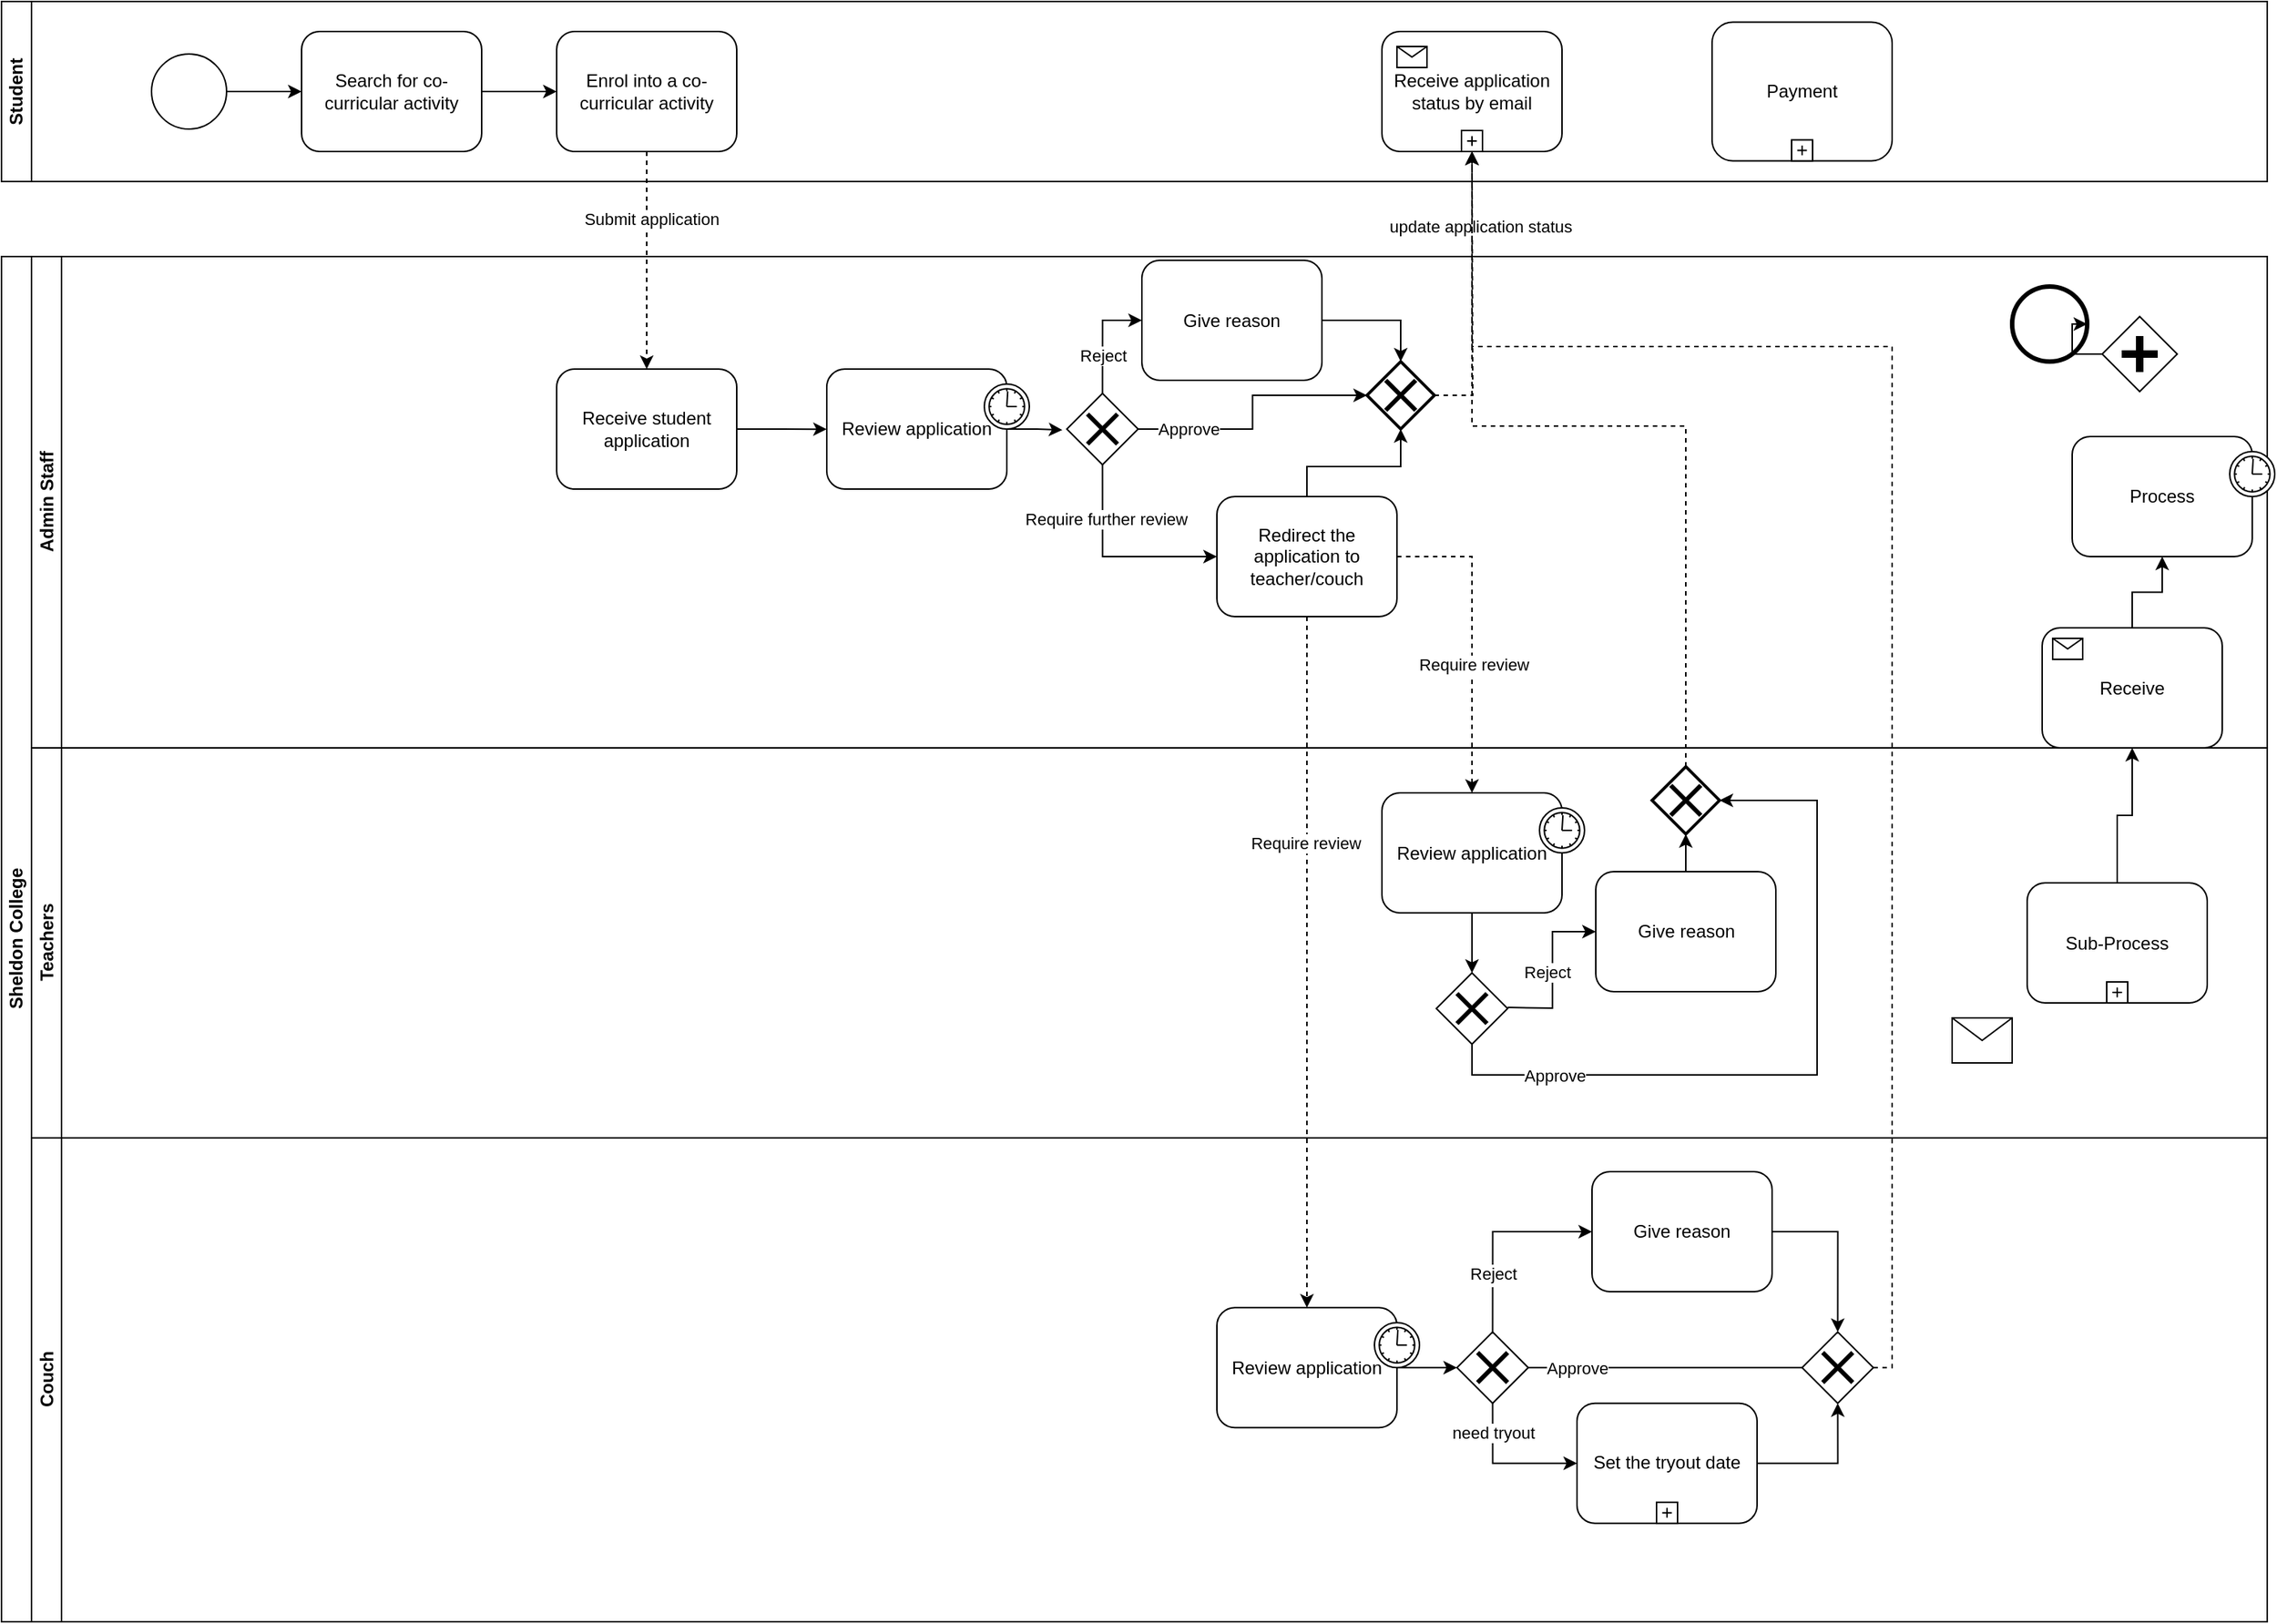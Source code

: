 <mxfile version="22.0.4" type="github">
  <diagram name="Page-1" id="2a216829-ef6e-dabb-86c1-c78162f3ba2b">
    <mxGraphModel dx="441" dy="241" grid="1" gridSize="10" guides="1" tooltips="1" connect="1" arrows="1" fold="1" page="1" pageScale="1" pageWidth="850" pageHeight="1100" background="none" math="0" shadow="0">
      <root>
        <mxCell id="0" />
        <mxCell id="1" parent="0" />
        <mxCell id="7a84cebc1def654-1" value="" style="shape=mxgraph.bpmn.shape;html=1;verticalLabelPosition=bottom;labelBackgroundColor=#ffffff;verticalAlign=top;perimeter=ellipsePerimeter;outline=standard;symbol=general;" parent="1" vertex="1">
          <mxGeometry x="260" y="265" width="50" height="50" as="geometry" />
        </mxCell>
        <mxCell id="7a84cebc1def654-2" value="Search for co-curricular activity" style="shape=ext;rounded=1;html=1;whiteSpace=wrap;" parent="1" vertex="1">
          <mxGeometry x="360" y="250" width="120" height="80" as="geometry" />
        </mxCell>
        <mxCell id="7a84cebc1def654-3" value="Enrol into a co-curricular activity" style="shape=ext;rounded=1;html=1;whiteSpace=wrap;" parent="1" vertex="1">
          <mxGeometry x="530" y="250" width="120" height="80" as="geometry" />
        </mxCell>
        <mxCell id="7a84cebc1def654-8" value="Receive student application" style="shape=ext;rounded=1;html=1;whiteSpace=wrap;" parent="1" vertex="1">
          <mxGeometry x="530" y="475" width="120" height="80" as="geometry" />
        </mxCell>
        <mxCell id="7a84cebc1def654-36" style="edgeStyle=orthogonalEdgeStyle;rounded=0;html=1;jettySize=auto;orthogonalLoop=1;" parent="1" source="7a84cebc1def654-1" target="7a84cebc1def654-2" edge="1">
          <mxGeometry relative="1" as="geometry" />
        </mxCell>
        <mxCell id="7a84cebc1def654-39" style="edgeStyle=orthogonalEdgeStyle;rounded=0;html=1;jettySize=auto;orthogonalLoop=1;" parent="1" source="7a84cebc1def654-2" target="7a84cebc1def654-3" edge="1">
          <mxGeometry relative="1" as="geometry" />
        </mxCell>
        <mxCell id="7a84cebc1def654-48" style="edgeStyle=orthogonalEdgeStyle;rounded=0;html=1;jettySize=auto;orthogonalLoop=1;exitX=0.5;exitY=1;exitDx=0;exitDy=0;dashed=1;" parent="1" source="7a84cebc1def654-3" target="7a84cebc1def654-8" edge="1">
          <mxGeometry relative="1" as="geometry">
            <mxPoint x="590" y="425" as="sourcePoint" />
          </mxGeometry>
        </mxCell>
        <mxCell id="F1kTLuPwmXLWoTiWLXEJ-8" value="Submit application" style="edgeLabel;html=1;align=center;verticalAlign=middle;resizable=0;points=[];" parent="7a84cebc1def654-48" vertex="1" connectable="0">
          <mxGeometry x="-0.392" y="3" relative="1" as="geometry">
            <mxPoint y="1" as="offset" />
          </mxGeometry>
        </mxCell>
        <mxCell id="7a84cebc1def654-49" style="edgeStyle=orthogonalEdgeStyle;rounded=0;html=1;jettySize=auto;orthogonalLoop=1;entryX=0;entryY=0.501;entryDx=0;entryDy=0;entryPerimeter=0;" parent="1" source="7a84cebc1def654-8" target="7a84cebc1def654-16" edge="1">
          <mxGeometry relative="1" as="geometry">
            <mxPoint x="1095" y="450" as="targetPoint" />
          </mxGeometry>
        </mxCell>
        <mxCell id="F1kTLuPwmXLWoTiWLXEJ-2" value="Sheldon College" style="swimlane;childLayout=stackLayout;resizeParent=1;resizeParentMax=0;horizontal=0;startSize=20;horizontalStack=0;html=1;" parent="1" vertex="1">
          <mxGeometry x="160" y="400" width="1510" height="910" as="geometry" />
        </mxCell>
        <mxCell id="F1kTLuPwmXLWoTiWLXEJ-3" value="Admin Staff" style="swimlane;startSize=20;horizontal=0;html=1;" parent="F1kTLuPwmXLWoTiWLXEJ-2" vertex="1">
          <mxGeometry x="20" width="1490" height="327.5" as="geometry" />
        </mxCell>
        <mxCell id="8Pi5CHCk9wUpB5Gx8glT-4" style="edgeStyle=orthogonalEdgeStyle;rounded=0;orthogonalLoop=1;jettySize=auto;html=1;entryX=-0.063;entryY=0.513;entryDx=0;entryDy=0;entryPerimeter=0;" edge="1" parent="F1kTLuPwmXLWoTiWLXEJ-3" source="7a84cebc1def654-16" target="8Pi5CHCk9wUpB5Gx8glT-11">
          <mxGeometry relative="1" as="geometry">
            <mxPoint x="700" y="115" as="targetPoint" />
          </mxGeometry>
        </mxCell>
        <mxCell id="7a84cebc1def654-16" value="Review application" style="html=1;whiteSpace=wrap;rounded=1;" parent="F1kTLuPwmXLWoTiWLXEJ-3" vertex="1">
          <mxGeometry x="530" y="75" width="120" height="80" as="geometry" />
        </mxCell>
        <mxCell id="7a84cebc1def654-17" value="" style="shape=mxgraph.bpmn.timer_start;perimeter=ellipsePerimeter;html=1;labelPosition=right;labelBackgroundColor=#ffffff;align=left;" parent="7a84cebc1def654-16" vertex="1">
          <mxGeometry x="1" width="30" height="30" relative="1" as="geometry">
            <mxPoint x="-15" y="10" as="offset" />
          </mxGeometry>
        </mxCell>
        <mxCell id="8Pi5CHCk9wUpB5Gx8glT-13" value="" style="group" vertex="1" connectable="0" parent="F1kTLuPwmXLWoTiWLXEJ-3">
          <mxGeometry x="690" y="91.25" width="47.5" height="47.5" as="geometry" />
        </mxCell>
        <mxCell id="8Pi5CHCk9wUpB5Gx8glT-11" value="" style="rhombus;whiteSpace=wrap;html=1;" vertex="1" parent="8Pi5CHCk9wUpB5Gx8glT-13">
          <mxGeometry width="47.5" height="47.5" as="geometry" />
        </mxCell>
        <mxCell id="8Pi5CHCk9wUpB5Gx8glT-12" value="" style="shape=umlDestroy;whiteSpace=wrap;html=1;strokeWidth=3;targetShapes=umlLifeline;" vertex="1" parent="8Pi5CHCk9wUpB5Gx8glT-13">
          <mxGeometry x="13.75" y="13.75" width="20" height="20" as="geometry" />
        </mxCell>
        <mxCell id="8Pi5CHCk9wUpB5Gx8glT-18" value="" style="edgeStyle=orthogonalEdgeStyle;rounded=0;orthogonalLoop=1;jettySize=auto;html=1;entryX=0;entryY=0.5;entryDx=0;entryDy=0;entryPerimeter=0;" edge="1" parent="F1kTLuPwmXLWoTiWLXEJ-3" source="8Pi5CHCk9wUpB5Gx8glT-11" target="8Pi5CHCk9wUpB5Gx8glT-40">
          <mxGeometry relative="1" as="geometry">
            <mxPoint x="860" y="110" as="targetPoint" />
          </mxGeometry>
        </mxCell>
        <mxCell id="8Pi5CHCk9wUpB5Gx8glT-73" value="Approve" style="edgeLabel;html=1;align=center;verticalAlign=middle;resizable=0;points=[];" vertex="1" connectable="0" parent="8Pi5CHCk9wUpB5Gx8glT-18">
          <mxGeometry x="-0.169" relative="1" as="geometry">
            <mxPoint x="-40" as="offset" />
          </mxGeometry>
        </mxCell>
        <mxCell id="8Pi5CHCk9wUpB5Gx8glT-32" value="" style="edgeStyle=orthogonalEdgeStyle;rounded=0;orthogonalLoop=1;jettySize=auto;html=1;entryX=0;entryY=0.5;entryDx=0;entryDy=0;exitX=0.5;exitY=0;exitDx=0;exitDy=0;" edge="1" parent="F1kTLuPwmXLWoTiWLXEJ-3" source="8Pi5CHCk9wUpB5Gx8glT-11" target="8Pi5CHCk9wUpB5Gx8glT-106">
          <mxGeometry relative="1" as="geometry">
            <mxPoint x="713.833" y="70" as="targetPoint" />
          </mxGeometry>
        </mxCell>
        <mxCell id="8Pi5CHCk9wUpB5Gx8glT-71" value="Reject" style="edgeLabel;html=1;align=center;verticalAlign=middle;resizable=0;points=[];" vertex="1" connectable="0" parent="8Pi5CHCk9wUpB5Gx8glT-32">
          <mxGeometry x="0.035" relative="1" as="geometry">
            <mxPoint y="13" as="offset" />
          </mxGeometry>
        </mxCell>
        <mxCell id="8Pi5CHCk9wUpB5Gx8glT-55" style="edgeStyle=orthogonalEdgeStyle;rounded=0;orthogonalLoop=1;jettySize=auto;html=1;exitX=0.5;exitY=0;exitDx=0;exitDy=0;entryX=0.5;entryY=1;entryDx=0;entryDy=0;entryPerimeter=0;" edge="1" parent="F1kTLuPwmXLWoTiWLXEJ-3" source="8Pi5CHCk9wUpB5Gx8glT-130" target="8Pi5CHCk9wUpB5Gx8glT-40">
          <mxGeometry relative="1" as="geometry">
            <mxPoint x="960" y="-49.0" as="targetPoint" />
            <mxPoint x="850.75" y="201" as="sourcePoint" />
            <Array as="points">
              <mxPoint x="850" y="140" />
              <mxPoint x="913" y="140" />
            </Array>
          </mxGeometry>
        </mxCell>
        <mxCell id="7a84cebc1def654-18" value="Process" style="html=1;whiteSpace=wrap;rounded=1;" parent="F1kTLuPwmXLWoTiWLXEJ-3" vertex="1">
          <mxGeometry x="1360" y="120" width="120" height="80" as="geometry" />
        </mxCell>
        <mxCell id="7a84cebc1def654-19" value="" style="shape=mxgraph.bpmn.timer_start;perimeter=ellipsePerimeter;html=1;labelPosition=right;labelBackgroundColor=#ffffff;align=left;" parent="7a84cebc1def654-18" vertex="1">
          <mxGeometry x="1" width="30" height="30" relative="1" as="geometry">
            <mxPoint x="-15" y="10" as="offset" />
          </mxGeometry>
        </mxCell>
        <mxCell id="8Pi5CHCk9wUpB5Gx8glT-77" style="edgeStyle=orthogonalEdgeStyle;rounded=0;orthogonalLoop=1;jettySize=auto;html=1;entryX=0;entryY=0.5;entryDx=0;entryDy=0;exitX=0.5;exitY=1;exitDx=0;exitDy=0;" edge="1" parent="F1kTLuPwmXLWoTiWLXEJ-3" source="8Pi5CHCk9wUpB5Gx8glT-11" target="8Pi5CHCk9wUpB5Gx8glT-130">
          <mxGeometry relative="1" as="geometry">
            <mxPoint x="827" y="193.75" as="targetPoint" />
          </mxGeometry>
        </mxCell>
        <mxCell id="8Pi5CHCk9wUpB5Gx8glT-80" value="Require further review" style="edgeLabel;html=1;align=center;verticalAlign=middle;resizable=0;points=[];" vertex="1" connectable="0" parent="8Pi5CHCk9wUpB5Gx8glT-77">
          <mxGeometry x="-0.064" y="1" relative="1" as="geometry">
            <mxPoint x="-1" y="-24" as="offset" />
          </mxGeometry>
        </mxCell>
        <mxCell id="7a84cebc1def654-24" value="" style="shape=mxgraph.bpmn.shape;html=1;verticalLabelPosition=bottom;labelBackgroundColor=#ffffff;verticalAlign=top;perimeter=rhombusPerimeter;background=gateway;outline=none;symbol=parallelGw;" parent="F1kTLuPwmXLWoTiWLXEJ-3" vertex="1">
          <mxGeometry x="1380" y="40" width="50" height="50" as="geometry" />
        </mxCell>
        <mxCell id="7a84cebc1def654-20" value="Receive" style="html=1;whiteSpace=wrap;rounded=1;" parent="F1kTLuPwmXLWoTiWLXEJ-3" vertex="1">
          <mxGeometry x="1340" y="247.5" width="120" height="80" as="geometry" />
        </mxCell>
        <mxCell id="7a84cebc1def654-21" value="" style="html=1;shape=message;" parent="7a84cebc1def654-20" vertex="1">
          <mxGeometry width="20" height="14" relative="1" as="geometry">
            <mxPoint x="7" y="7" as="offset" />
          </mxGeometry>
        </mxCell>
        <mxCell id="7a84cebc1def654-64" style="edgeStyle=orthogonalEdgeStyle;rounded=0;html=1;jettySize=auto;orthogonalLoop=1;" parent="F1kTLuPwmXLWoTiWLXEJ-3" source="7a84cebc1def654-20" target="7a84cebc1def654-18" edge="1">
          <mxGeometry relative="1" as="geometry" />
        </mxCell>
        <mxCell id="8Pi5CHCk9wUpB5Gx8glT-103" value="" style="group;strokeWidth=1;" vertex="1" connectable="0" parent="F1kTLuPwmXLWoTiWLXEJ-3">
          <mxGeometry x="890" y="70" width="45" height="45" as="geometry" />
        </mxCell>
        <mxCell id="8Pi5CHCk9wUpB5Gx8glT-40" value="" style="strokeWidth=2;html=1;shape=mxgraph.flowchart.decision;whiteSpace=wrap;" vertex="1" parent="8Pi5CHCk9wUpB5Gx8glT-103">
          <mxGeometry width="45" height="45" as="geometry" />
        </mxCell>
        <mxCell id="8Pi5CHCk9wUpB5Gx8glT-50" value="" style="shape=umlDestroy;whiteSpace=wrap;html=1;strokeWidth=3;targetShapes=umlLifeline;" vertex="1" parent="8Pi5CHCk9wUpB5Gx8glT-103">
          <mxGeometry x="12.5" y="12.5" width="20" height="20" as="geometry" />
        </mxCell>
        <mxCell id="8Pi5CHCk9wUpB5Gx8glT-106" value="Give reason" style="shape=ext;rounded=1;html=1;whiteSpace=wrap;" vertex="1" parent="F1kTLuPwmXLWoTiWLXEJ-3">
          <mxGeometry x="740" y="2.5" width="120" height="80" as="geometry" />
        </mxCell>
        <mxCell id="8Pi5CHCk9wUpB5Gx8glT-130" value="Redirect the application to teacher/couch" style="shape=ext;rounded=1;html=1;whiteSpace=wrap;" vertex="1" parent="F1kTLuPwmXLWoTiWLXEJ-3">
          <mxGeometry x="790" y="160" width="120" height="80" as="geometry" />
        </mxCell>
        <mxCell id="8Pi5CHCk9wUpB5Gx8glT-133" style="edgeStyle=orthogonalEdgeStyle;rounded=0;orthogonalLoop=1;jettySize=auto;html=1;entryX=0.5;entryY=0;entryDx=0;entryDy=0;entryPerimeter=0;" edge="1" parent="F1kTLuPwmXLWoTiWLXEJ-3" source="8Pi5CHCk9wUpB5Gx8glT-106" target="8Pi5CHCk9wUpB5Gx8glT-40">
          <mxGeometry relative="1" as="geometry" />
        </mxCell>
        <mxCell id="7a84cebc1def654-26" value="" style="shape=mxgraph.bpmn.shape;html=1;verticalLabelPosition=bottom;labelBackgroundColor=#ffffff;verticalAlign=top;perimeter=ellipsePerimeter;outline=end;symbol=general;" parent="F1kTLuPwmXLWoTiWLXEJ-3" vertex="1">
          <mxGeometry x="1320" y="20.0" width="50" height="50" as="geometry" />
        </mxCell>
        <mxCell id="7a84cebc1def654-46" style="edgeStyle=orthogonalEdgeStyle;rounded=0;html=1;jettySize=auto;orthogonalLoop=1;" parent="F1kTLuPwmXLWoTiWLXEJ-3" source="7a84cebc1def654-24" target="7a84cebc1def654-26" edge="1">
          <mxGeometry relative="1" as="geometry" />
        </mxCell>
        <mxCell id="F1kTLuPwmXLWoTiWLXEJ-4" value="Teachers" style="swimlane;startSize=20;horizontal=0;html=1;" parent="F1kTLuPwmXLWoTiWLXEJ-2" vertex="1">
          <mxGeometry x="20" y="327.5" width="1490" height="260" as="geometry" />
        </mxCell>
        <mxCell id="7a84cebc1def654-22" value="Sub-Process" style="html=1;whiteSpace=wrap;rounded=1;" parent="F1kTLuPwmXLWoTiWLXEJ-4" vertex="1">
          <mxGeometry x="1330" y="90" width="120" height="80" as="geometry" />
        </mxCell>
        <mxCell id="7a84cebc1def654-23" value="" style="html=1;shape=plus;" parent="7a84cebc1def654-22" vertex="1">
          <mxGeometry x="0.5" y="1" width="14" height="14" relative="1" as="geometry">
            <mxPoint x="-7" y="-14" as="offset" />
          </mxGeometry>
        </mxCell>
        <mxCell id="8Pi5CHCk9wUpB5Gx8glT-68" style="edgeStyle=orthogonalEdgeStyle;rounded=0;orthogonalLoop=1;jettySize=auto;html=1;entryX=0.5;entryY=0;entryDx=0;entryDy=0;" edge="1" parent="F1kTLuPwmXLWoTiWLXEJ-4" source="8Pi5CHCk9wUpB5Gx8glT-57" target="8Pi5CHCk9wUpB5Gx8glT-66">
          <mxGeometry relative="1" as="geometry" />
        </mxCell>
        <mxCell id="8Pi5CHCk9wUpB5Gx8glT-57" value="Review application" style="html=1;whiteSpace=wrap;rounded=1;" vertex="1" parent="F1kTLuPwmXLWoTiWLXEJ-4">
          <mxGeometry x="900" y="30" width="120" height="80" as="geometry" />
        </mxCell>
        <mxCell id="8Pi5CHCk9wUpB5Gx8glT-58" value="" style="shape=mxgraph.bpmn.timer_start;perimeter=ellipsePerimeter;html=1;labelPosition=right;labelBackgroundColor=#ffffff;align=left;" vertex="1" parent="8Pi5CHCk9wUpB5Gx8glT-57">
          <mxGeometry x="1" width="30" height="30" relative="1" as="geometry">
            <mxPoint x="-15" y="10" as="offset" />
          </mxGeometry>
        </mxCell>
        <mxCell id="7a84cebc1def654-34" value="" style="shape=message;whiteSpace=wrap;html=1;" parent="F1kTLuPwmXLWoTiWLXEJ-4" vertex="1">
          <mxGeometry x="1280" y="180" width="40" height="30" as="geometry" />
        </mxCell>
        <mxCell id="8Pi5CHCk9wUpB5Gx8glT-65" value="" style="group" vertex="1" connectable="0" parent="F1kTLuPwmXLWoTiWLXEJ-4">
          <mxGeometry x="936.25" y="150" width="47.5" height="47.5" as="geometry" />
        </mxCell>
        <mxCell id="8Pi5CHCk9wUpB5Gx8glT-66" value="" style="rhombus;whiteSpace=wrap;html=1;" vertex="1" parent="8Pi5CHCk9wUpB5Gx8glT-65">
          <mxGeometry width="47.5" height="47.5" as="geometry" />
        </mxCell>
        <mxCell id="8Pi5CHCk9wUpB5Gx8glT-67" value="" style="shape=umlDestroy;whiteSpace=wrap;html=1;strokeWidth=3;targetShapes=umlLifeline;" vertex="1" parent="8Pi5CHCk9wUpB5Gx8glT-65">
          <mxGeometry x="13.75" y="13.75" width="20" height="20" as="geometry" />
        </mxCell>
        <mxCell id="8Pi5CHCk9wUpB5Gx8glT-96" value="" style="edgeStyle=orthogonalEdgeStyle;rounded=0;orthogonalLoop=1;jettySize=auto;html=1;exitX=0.5;exitY=1;exitDx=0;exitDy=0;entryX=1;entryY=0.5;entryDx=0;entryDy=0;entryPerimeter=0;" edge="1" parent="F1kTLuPwmXLWoTiWLXEJ-4" source="8Pi5CHCk9wUpB5Gx8glT-66" target="8Pi5CHCk9wUpB5Gx8glT-101">
          <mxGeometry relative="1" as="geometry">
            <mxPoint x="1006.75" y="197" as="sourcePoint" />
            <mxPoint x="1120" y="222.5" as="targetPoint" />
            <Array as="points">
              <mxPoint x="960" y="218" />
              <mxPoint x="1190" y="218" />
              <mxPoint x="1190" y="35" />
            </Array>
          </mxGeometry>
        </mxCell>
        <mxCell id="8Pi5CHCk9wUpB5Gx8glT-97" value="Approve" style="edgeLabel;html=1;align=center;verticalAlign=middle;resizable=0;points=[];" vertex="1" connectable="0" parent="8Pi5CHCk9wUpB5Gx8glT-96">
          <mxGeometry x="-0.169" relative="1" as="geometry">
            <mxPoint x="-132" as="offset" />
          </mxGeometry>
        </mxCell>
        <mxCell id="8Pi5CHCk9wUpB5Gx8glT-98" value="" style="edgeStyle=orthogonalEdgeStyle;rounded=0;orthogonalLoop=1;jettySize=auto;html=1;entryX=0;entryY=0.5;entryDx=0;entryDy=0;exitX=0.5;exitY=0;exitDx=0;exitDy=0;" edge="1" parent="F1kTLuPwmXLWoTiWLXEJ-4" target="8Pi5CHCk9wUpB5Gx8glT-108">
          <mxGeometry relative="1" as="geometry">
            <mxPoint x="983.75" y="173" as="sourcePoint" />
            <mxPoint x="1097.75" y="125" as="targetPoint" />
          </mxGeometry>
        </mxCell>
        <mxCell id="8Pi5CHCk9wUpB5Gx8glT-99" value="Reject" style="edgeLabel;html=1;align=center;verticalAlign=middle;resizable=0;points=[];" vertex="1" connectable="0" parent="8Pi5CHCk9wUpB5Gx8glT-98">
          <mxGeometry x="0.035" relative="1" as="geometry">
            <mxPoint x="-4" y="3" as="offset" />
          </mxGeometry>
        </mxCell>
        <mxCell id="8Pi5CHCk9wUpB5Gx8glT-102" value="" style="group" vertex="1" connectable="0" parent="F1kTLuPwmXLWoTiWLXEJ-4">
          <mxGeometry x="1080" y="12.5" width="45" height="45" as="geometry" />
        </mxCell>
        <mxCell id="8Pi5CHCk9wUpB5Gx8glT-101" value="" style="strokeWidth=2;html=1;shape=mxgraph.flowchart.decision;whiteSpace=wrap;" vertex="1" parent="8Pi5CHCk9wUpB5Gx8glT-102">
          <mxGeometry width="45" height="45" as="geometry" />
        </mxCell>
        <mxCell id="8Pi5CHCk9wUpB5Gx8glT-100" value="" style="shape=umlDestroy;whiteSpace=wrap;html=1;strokeWidth=3;targetShapes=umlLifeline;" vertex="1" parent="8Pi5CHCk9wUpB5Gx8glT-102">
          <mxGeometry x="12.5" y="12.5" width="20" height="20" as="geometry" />
        </mxCell>
        <mxCell id="8Pi5CHCk9wUpB5Gx8glT-108" value="Give reason" style="shape=ext;rounded=1;html=1;whiteSpace=wrap;" vertex="1" parent="F1kTLuPwmXLWoTiWLXEJ-4">
          <mxGeometry x="1042.5" y="82.5" width="120" height="80" as="geometry" />
        </mxCell>
        <mxCell id="8Pi5CHCk9wUpB5Gx8glT-110" style="edgeStyle=orthogonalEdgeStyle;rounded=0;orthogonalLoop=1;jettySize=auto;html=1;entryX=0.5;entryY=1;entryDx=0;entryDy=0;entryPerimeter=0;" edge="1" parent="F1kTLuPwmXLWoTiWLXEJ-4" source="8Pi5CHCk9wUpB5Gx8glT-108" target="8Pi5CHCk9wUpB5Gx8glT-101">
          <mxGeometry relative="1" as="geometry" />
        </mxCell>
        <mxCell id="F1kTLuPwmXLWoTiWLXEJ-5" value="Couch" style="swimlane;startSize=20;horizontal=0;html=1;" parent="F1kTLuPwmXLWoTiWLXEJ-2" vertex="1">
          <mxGeometry x="20" y="587.5" width="1490" height="322.5" as="geometry" />
        </mxCell>
        <mxCell id="8Pi5CHCk9wUpB5Gx8glT-93" style="edgeStyle=orthogonalEdgeStyle;rounded=0;orthogonalLoop=1;jettySize=auto;html=1;entryX=0;entryY=0.5;entryDx=0;entryDy=0;" edge="1" parent="F1kTLuPwmXLWoTiWLXEJ-5" source="8Pi5CHCk9wUpB5Gx8glT-88" target="8Pi5CHCk9wUpB5Gx8glT-91">
          <mxGeometry relative="1" as="geometry">
            <mxPoint x="950" y="80" as="targetPoint" />
          </mxGeometry>
        </mxCell>
        <mxCell id="8Pi5CHCk9wUpB5Gx8glT-88" value="Review application" style="html=1;whiteSpace=wrap;rounded=1;" vertex="1" parent="F1kTLuPwmXLWoTiWLXEJ-5">
          <mxGeometry x="790" y="113.12" width="120" height="80" as="geometry" />
        </mxCell>
        <mxCell id="8Pi5CHCk9wUpB5Gx8glT-89" value="" style="shape=mxgraph.bpmn.timer_start;perimeter=ellipsePerimeter;html=1;labelPosition=right;labelBackgroundColor=#ffffff;align=left;" vertex="1" parent="8Pi5CHCk9wUpB5Gx8glT-88">
          <mxGeometry x="1" width="30" height="30" relative="1" as="geometry">
            <mxPoint x="-15" y="10" as="offset" />
          </mxGeometry>
        </mxCell>
        <mxCell id="8Pi5CHCk9wUpB5Gx8glT-90" value="" style="group" vertex="1" connectable="0" parent="F1kTLuPwmXLWoTiWLXEJ-5">
          <mxGeometry x="950" y="129.37" width="47.5" height="47.5" as="geometry" />
        </mxCell>
        <mxCell id="8Pi5CHCk9wUpB5Gx8glT-91" value="" style="rhombus;whiteSpace=wrap;html=1;" vertex="1" parent="8Pi5CHCk9wUpB5Gx8glT-90">
          <mxGeometry width="47.5" height="47.5" as="geometry" />
        </mxCell>
        <mxCell id="8Pi5CHCk9wUpB5Gx8glT-92" value="" style="shape=umlDestroy;whiteSpace=wrap;html=1;strokeWidth=3;targetShapes=umlLifeline;" vertex="1" parent="8Pi5CHCk9wUpB5Gx8glT-90">
          <mxGeometry x="13.75" y="13.75" width="20" height="20" as="geometry" />
        </mxCell>
        <mxCell id="8Pi5CHCk9wUpB5Gx8glT-120" style="edgeStyle=orthogonalEdgeStyle;rounded=0;orthogonalLoop=1;jettySize=auto;html=1;entryX=0;entryY=0.5;entryDx=0;entryDy=0;" edge="1" parent="F1kTLuPwmXLWoTiWLXEJ-5" source="8Pi5CHCk9wUpB5Gx8glT-91" target="8Pi5CHCk9wUpB5Gx8glT-118">
          <mxGeometry relative="1" as="geometry">
            <mxPoint x="1400" y="212.5" as="targetPoint" />
            <Array as="points">
              <mxPoint x="1190" y="153" />
              <mxPoint x="1190" y="153" />
            </Array>
          </mxGeometry>
        </mxCell>
        <mxCell id="8Pi5CHCk9wUpB5Gx8glT-121" value="Approve" style="edgeLabel;html=1;align=center;verticalAlign=middle;resizable=0;points=[];" vertex="1" connectable="0" parent="8Pi5CHCk9wUpB5Gx8glT-120">
          <mxGeometry x="0.014" y="-1" relative="1" as="geometry">
            <mxPoint x="-70" y="-1" as="offset" />
          </mxGeometry>
        </mxCell>
        <mxCell id="8Pi5CHCk9wUpB5Gx8glT-138" style="edgeStyle=orthogonalEdgeStyle;rounded=0;orthogonalLoop=1;jettySize=auto;html=1;entryX=0;entryY=0.5;entryDx=0;entryDy=0;exitX=0.5;exitY=1;exitDx=0;exitDy=0;" edge="1" parent="F1kTLuPwmXLWoTiWLXEJ-5" source="8Pi5CHCk9wUpB5Gx8glT-91" target="8Pi5CHCk9wUpB5Gx8glT-142">
          <mxGeometry relative="1" as="geometry">
            <mxPoint x="1040" y="143.75" as="targetPoint" />
          </mxGeometry>
        </mxCell>
        <mxCell id="8Pi5CHCk9wUpB5Gx8glT-139" value="need tryout" style="edgeLabel;html=1;align=center;verticalAlign=middle;resizable=0;points=[];" vertex="1" connectable="0" parent="8Pi5CHCk9wUpB5Gx8glT-138">
          <mxGeometry x="0.059" relative="1" as="geometry">
            <mxPoint x="-11" y="-21" as="offset" />
          </mxGeometry>
        </mxCell>
        <mxCell id="8Pi5CHCk9wUpB5Gx8glT-140" style="edgeStyle=orthogonalEdgeStyle;rounded=0;orthogonalLoop=1;jettySize=auto;html=1;entryX=0.5;entryY=0;entryDx=0;entryDy=0;exitX=1;exitY=0.5;exitDx=0;exitDy=0;" edge="1" parent="F1kTLuPwmXLWoTiWLXEJ-5" source="8Pi5CHCk9wUpB5Gx8glT-148" target="8Pi5CHCk9wUpB5Gx8glT-118">
          <mxGeometry relative="1" as="geometry" />
        </mxCell>
        <mxCell id="8Pi5CHCk9wUpB5Gx8glT-147" style="edgeStyle=orthogonalEdgeStyle;rounded=0;orthogonalLoop=1;jettySize=auto;html=1;entryX=0.5;entryY=1;entryDx=0;entryDy=0;" edge="1" parent="F1kTLuPwmXLWoTiWLXEJ-5" source="8Pi5CHCk9wUpB5Gx8glT-142" target="8Pi5CHCk9wUpB5Gx8glT-118">
          <mxGeometry relative="1" as="geometry" />
        </mxCell>
        <mxCell id="8Pi5CHCk9wUpB5Gx8glT-142" value="Set the tryout date" style="html=1;whiteSpace=wrap;rounded=1;" vertex="1" parent="F1kTLuPwmXLWoTiWLXEJ-5">
          <mxGeometry x="1030" y="176.87" width="120" height="80" as="geometry" />
        </mxCell>
        <mxCell id="8Pi5CHCk9wUpB5Gx8glT-143" value="" style="html=1;shape=plus;" vertex="1" parent="8Pi5CHCk9wUpB5Gx8glT-142">
          <mxGeometry x="0.5" y="1" width="14" height="14" relative="1" as="geometry">
            <mxPoint x="-7" y="-14" as="offset" />
          </mxGeometry>
        </mxCell>
        <mxCell id="8Pi5CHCk9wUpB5Gx8glT-151" value="" style="edgeStyle=orthogonalEdgeStyle;rounded=0;orthogonalLoop=1;jettySize=auto;html=1;entryX=0;entryY=0.5;entryDx=0;entryDy=0;exitX=0.5;exitY=0;exitDx=0;exitDy=0;" edge="1" parent="F1kTLuPwmXLWoTiWLXEJ-5" source="8Pi5CHCk9wUpB5Gx8glT-91" target="8Pi5CHCk9wUpB5Gx8glT-148">
          <mxGeometry relative="1" as="geometry">
            <mxPoint x="1154" y="1116.5" as="sourcePoint" />
            <mxPoint x="1464" y="1053.5" as="targetPoint" />
          </mxGeometry>
        </mxCell>
        <mxCell id="8Pi5CHCk9wUpB5Gx8glT-154" value="Text" style="edgeLabel;html=1;align=center;verticalAlign=middle;resizable=0;points=[];" vertex="1" connectable="0" parent="8Pi5CHCk9wUpB5Gx8glT-151">
          <mxGeometry x="-0.441" y="-1" relative="1" as="geometry">
            <mxPoint as="offset" />
          </mxGeometry>
        </mxCell>
        <mxCell id="8Pi5CHCk9wUpB5Gx8glT-155" value="Reject" style="edgeLabel;html=1;align=center;verticalAlign=middle;resizable=0;points=[];" vertex="1" connectable="0" parent="8Pi5CHCk9wUpB5Gx8glT-151">
          <mxGeometry x="-0.416" relative="1" as="geometry">
            <mxPoint as="offset" />
          </mxGeometry>
        </mxCell>
        <mxCell id="8Pi5CHCk9wUpB5Gx8glT-148" value="Give reason" style="shape=ext;rounded=1;html=1;whiteSpace=wrap;" vertex="1" parent="F1kTLuPwmXLWoTiWLXEJ-5">
          <mxGeometry x="1040" y="22.5" width="120" height="80" as="geometry" />
        </mxCell>
        <mxCell id="8Pi5CHCk9wUpB5Gx8glT-118" value="" style="rhombus;whiteSpace=wrap;html=1;" vertex="1" parent="F1kTLuPwmXLWoTiWLXEJ-5">
          <mxGeometry x="1180" y="129.37" width="47.5" height="47.5" as="geometry" />
        </mxCell>
        <mxCell id="8Pi5CHCk9wUpB5Gx8glT-119" value="" style="shape=umlDestroy;whiteSpace=wrap;html=1;strokeWidth=3;targetShapes=umlLifeline;direction=south;" vertex="1" parent="F1kTLuPwmXLWoTiWLXEJ-5">
          <mxGeometry x="1193.75" y="143.12" width="20" height="20" as="geometry" />
        </mxCell>
        <mxCell id="8Pi5CHCk9wUpB5Gx8glT-56" style="edgeStyle=orthogonalEdgeStyle;rounded=0;orthogonalLoop=1;jettySize=auto;html=1;entryX=0.5;entryY=0;entryDx=0;entryDy=0;dashed=1;exitX=1;exitY=0.5;exitDx=0;exitDy=0;" edge="1" parent="F1kTLuPwmXLWoTiWLXEJ-2" source="8Pi5CHCk9wUpB5Gx8glT-130" target="8Pi5CHCk9wUpB5Gx8glT-57">
          <mxGeometry relative="1" as="geometry">
            <mxPoint x="870" y="320" as="targetPoint" />
            <mxPoint x="980" y="230" as="sourcePoint" />
          </mxGeometry>
        </mxCell>
        <mxCell id="8Pi5CHCk9wUpB5Gx8glT-131" value="Require review" style="edgeLabel;html=1;align=center;verticalAlign=middle;resizable=0;points=[];" vertex="1" connectable="0" parent="8Pi5CHCk9wUpB5Gx8glT-56">
          <mxGeometry x="0.17" y="1" relative="1" as="geometry">
            <mxPoint as="offset" />
          </mxGeometry>
        </mxCell>
        <mxCell id="8Pi5CHCk9wUpB5Gx8glT-87" value="" style="edgeStyle=orthogonalEdgeStyle;rounded=0;orthogonalLoop=1;jettySize=auto;html=1;entryX=0.5;entryY=0;entryDx=0;entryDy=0;dashed=1;exitX=0.5;exitY=1;exitDx=0;exitDy=0;" edge="1" parent="F1kTLuPwmXLWoTiWLXEJ-2" source="8Pi5CHCk9wUpB5Gx8glT-130" target="8Pi5CHCk9wUpB5Gx8glT-88">
          <mxGeometry relative="1" as="geometry">
            <mxPoint x="870" y="290" as="sourcePoint" />
            <mxPoint x="860" y="605" as="targetPoint" />
          </mxGeometry>
        </mxCell>
        <mxCell id="8Pi5CHCk9wUpB5Gx8glT-132" value="Require review" style="edgeLabel;html=1;align=center;verticalAlign=middle;resizable=0;points=[];" vertex="1" connectable="0" parent="8Pi5CHCk9wUpB5Gx8glT-87">
          <mxGeometry x="-0.344" y="-1" relative="1" as="geometry">
            <mxPoint as="offset" />
          </mxGeometry>
        </mxCell>
        <mxCell id="7a84cebc1def654-59" style="edgeStyle=orthogonalEdgeStyle;rounded=0;html=1;jettySize=auto;orthogonalLoop=1;" parent="F1kTLuPwmXLWoTiWLXEJ-2" source="7a84cebc1def654-22" target="7a84cebc1def654-20" edge="1">
          <mxGeometry relative="1" as="geometry" />
        </mxCell>
        <mxCell id="F1kTLuPwmXLWoTiWLXEJ-6" value="Student" style="swimlane;startSize=20;horizontal=0;html=1;whiteSpace=wrap;" parent="1" vertex="1">
          <mxGeometry x="160" y="230" width="1510" height="120" as="geometry" />
        </mxCell>
        <mxCell id="7a84cebc1def654-12" value="Payment" style="html=1;whiteSpace=wrap;rounded=1;" parent="F1kTLuPwmXLWoTiWLXEJ-6" vertex="1">
          <mxGeometry x="1140" y="13.75" width="120" height="92.5" as="geometry" />
        </mxCell>
        <mxCell id="7a84cebc1def654-13" value="" style="html=1;shape=plus;" parent="7a84cebc1def654-12" vertex="1">
          <mxGeometry x="0.5" y="1" width="14" height="14" relative="1" as="geometry">
            <mxPoint x="-7" y="-14" as="offset" />
          </mxGeometry>
        </mxCell>
        <mxCell id="8Pi5CHCk9wUpB5Gx8glT-59" value="Receive application status by email" style="html=1;whiteSpace=wrap;rounded=1;" vertex="1" parent="F1kTLuPwmXLWoTiWLXEJ-6">
          <mxGeometry x="920" y="20" width="120" height="80" as="geometry" />
        </mxCell>
        <mxCell id="8Pi5CHCk9wUpB5Gx8glT-60" value="" style="html=1;shape=plus;" vertex="1" parent="8Pi5CHCk9wUpB5Gx8glT-59">
          <mxGeometry x="0.5" y="1" width="14" height="14" relative="1" as="geometry">
            <mxPoint x="-7" y="-14" as="offset" />
          </mxGeometry>
        </mxCell>
        <mxCell id="8Pi5CHCk9wUpB5Gx8glT-43" value="" style="html=1;shape=message;" vertex="1" parent="8Pi5CHCk9wUpB5Gx8glT-59">
          <mxGeometry x="10" y="10" width="20" height="14" as="geometry" />
        </mxCell>
        <mxCell id="8Pi5CHCk9wUpB5Gx8glT-42" value="" style="edgeStyle=orthogonalEdgeStyle;rounded=0;orthogonalLoop=1;jettySize=auto;html=1;dashed=1;" edge="1" parent="1" source="8Pi5CHCk9wUpB5Gx8glT-40">
          <mxGeometry relative="1" as="geometry">
            <mxPoint x="1140" y="330" as="targetPoint" />
          </mxGeometry>
        </mxCell>
        <mxCell id="8Pi5CHCk9wUpB5Gx8glT-75" value="&amp;nbsp;update application status" style="edgeLabel;html=1;align=center;verticalAlign=middle;resizable=0;points=[];" vertex="1" connectable="0" parent="8Pi5CHCk9wUpB5Gx8glT-42">
          <mxGeometry x="0.596" y="-2" relative="1" as="geometry">
            <mxPoint x="2" y="12" as="offset" />
          </mxGeometry>
        </mxCell>
        <mxCell id="8Pi5CHCk9wUpB5Gx8glT-111" style="edgeStyle=orthogonalEdgeStyle;rounded=0;orthogonalLoop=1;jettySize=auto;html=1;exitX=0.5;exitY=0;exitDx=0;exitDy=0;exitPerimeter=0;dashed=1;entryX=0.5;entryY=1;entryDx=0;entryDy=0;" edge="1" parent="1" source="8Pi5CHCk9wUpB5Gx8glT-101" target="8Pi5CHCk9wUpB5Gx8glT-59">
          <mxGeometry relative="1" as="geometry">
            <mxPoint x="1170" y="370" as="targetPoint" />
            <Array as="points">
              <mxPoint x="1283" y="513" />
              <mxPoint x="1140" y="513" />
            </Array>
          </mxGeometry>
        </mxCell>
        <mxCell id="8Pi5CHCk9wUpB5Gx8glT-144" style="edgeStyle=orthogonalEdgeStyle;rounded=0;orthogonalLoop=1;jettySize=auto;html=1;entryX=0.5;entryY=1;entryDx=0;entryDy=0;dashed=1;exitX=1;exitY=0.5;exitDx=0;exitDy=0;" edge="1" parent="1" source="8Pi5CHCk9wUpB5Gx8glT-118" target="8Pi5CHCk9wUpB5Gx8glT-59">
          <mxGeometry relative="1" as="geometry">
            <mxPoint x="1480" y="1020" as="sourcePoint" />
            <Array as="points">
              <mxPoint x="1420" y="1141" />
              <mxPoint x="1420" y="460" />
              <mxPoint x="1140" y="460" />
            </Array>
          </mxGeometry>
        </mxCell>
      </root>
    </mxGraphModel>
  </diagram>
</mxfile>
